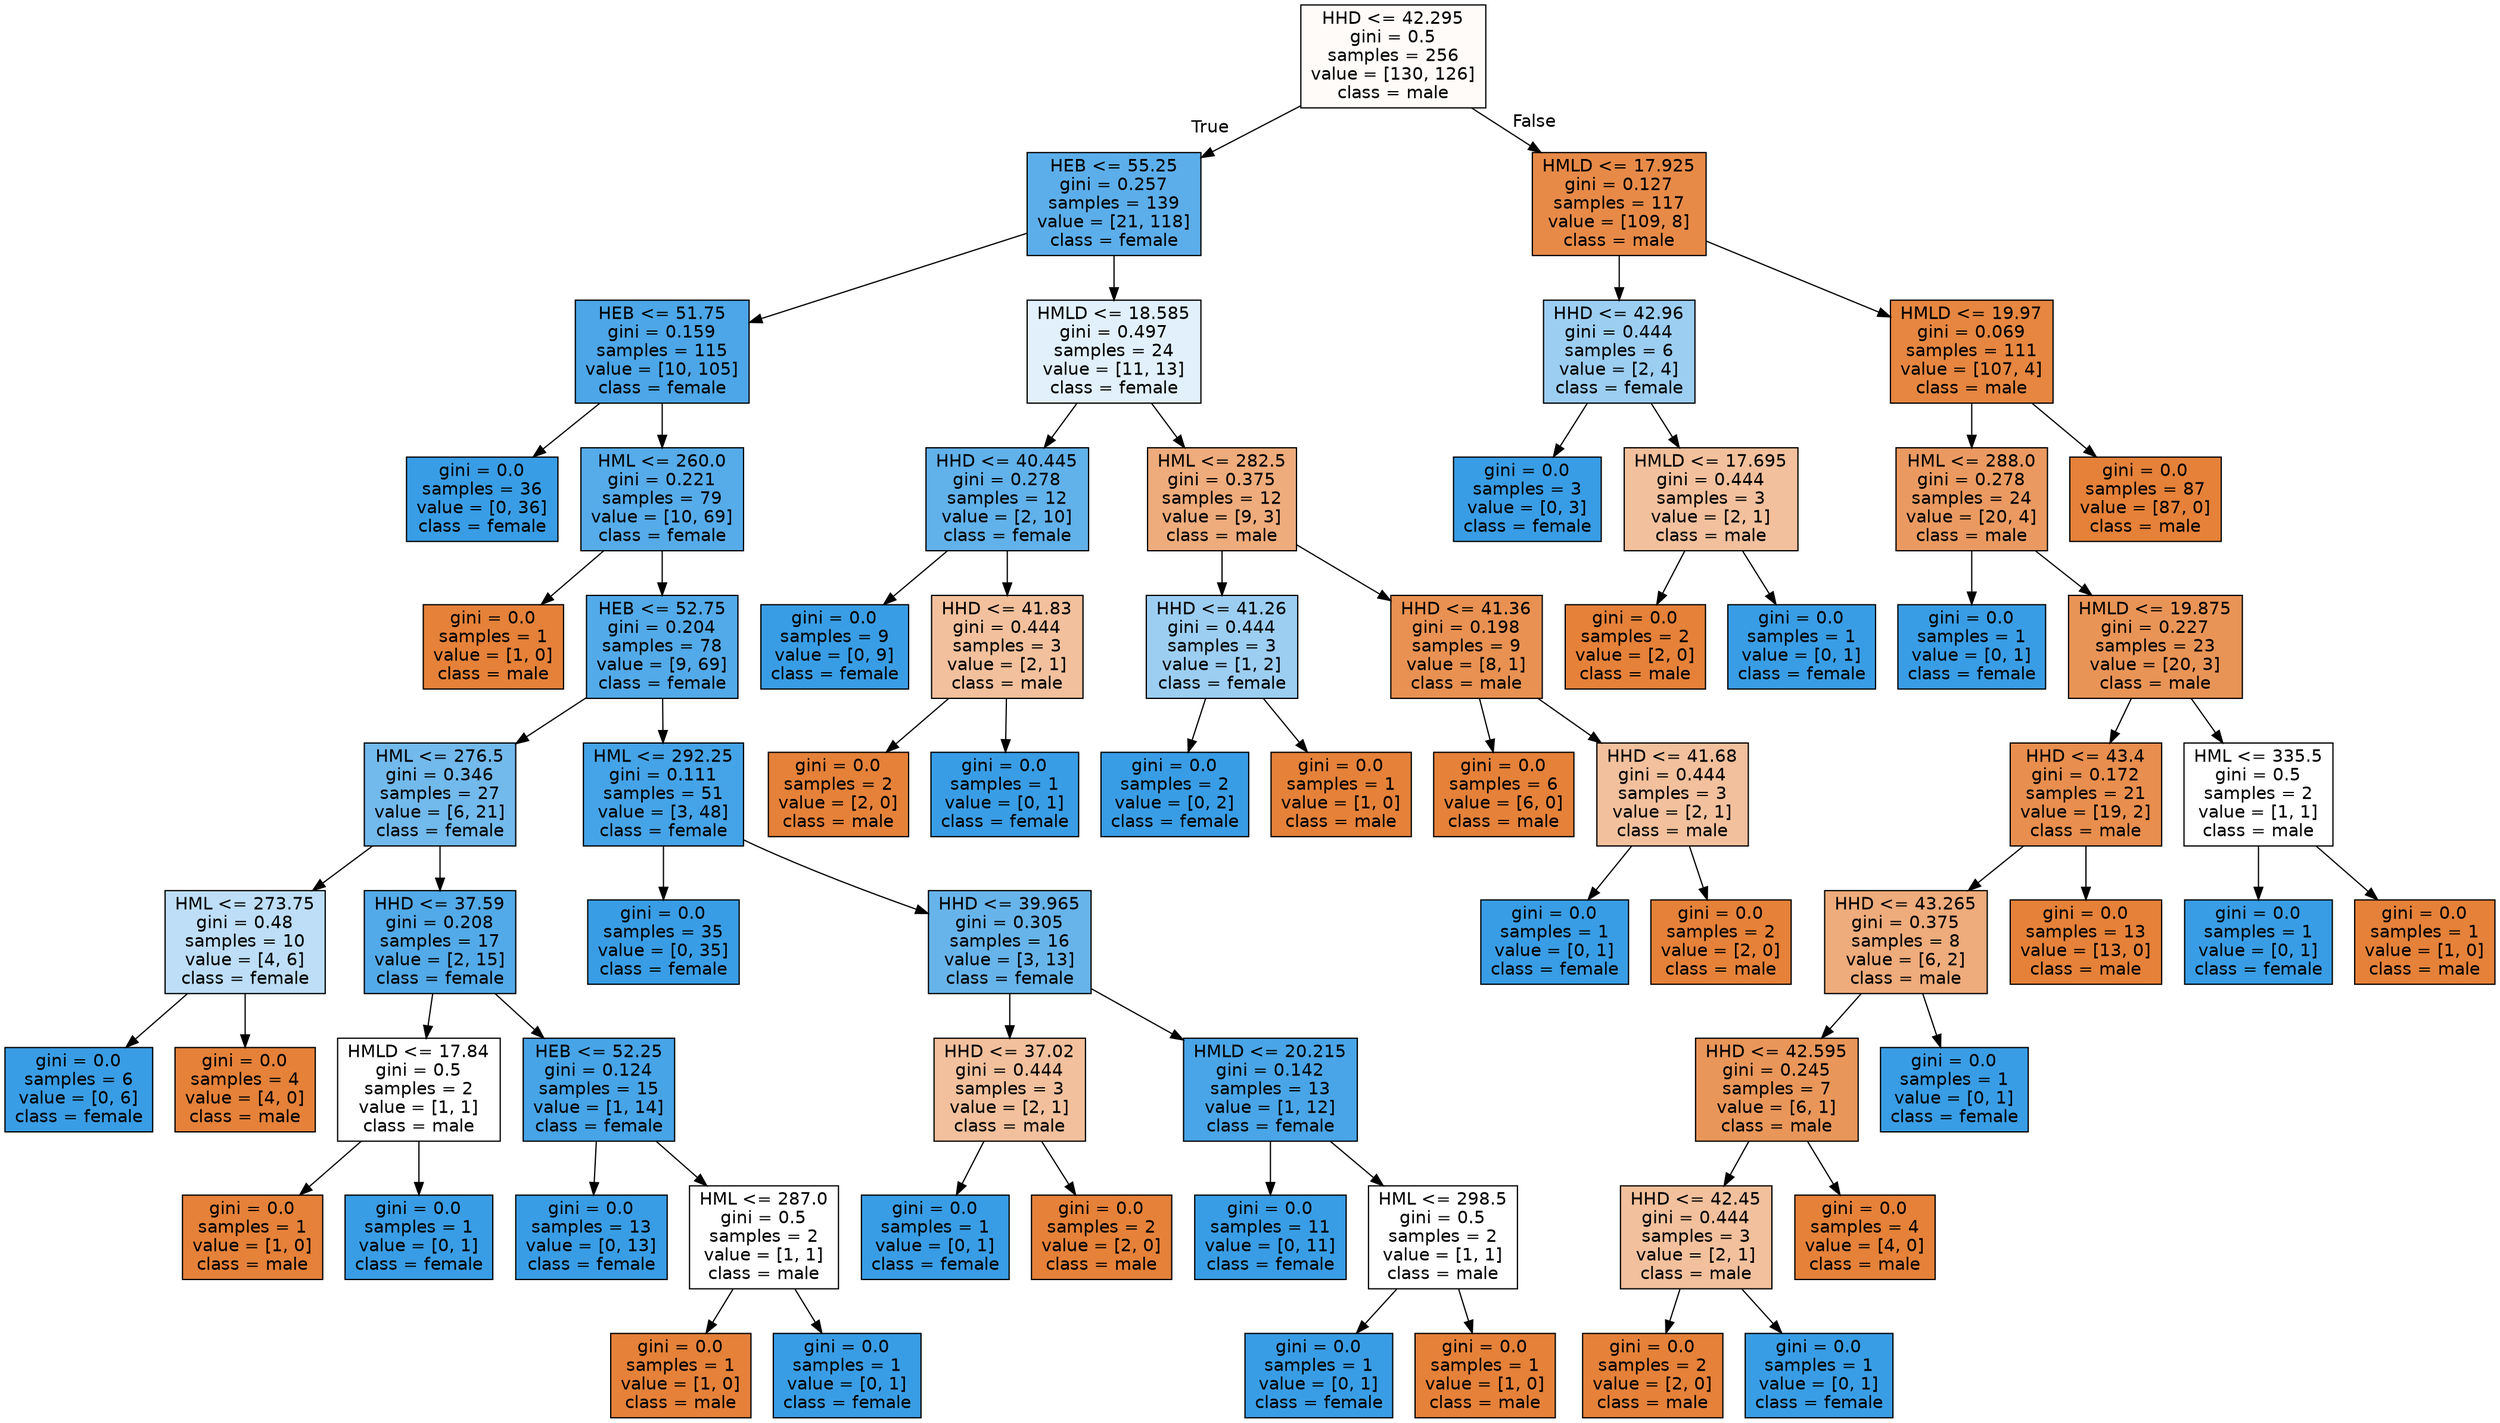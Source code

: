 digraph Tree {
node [shape=box, style="filled", color="black", fontname="helvetica"] ;
edge [fontname="helvetica"] ;
0 [label="HHD <= 42.295\ngini = 0.5\nsamples = 256\nvalue = [130, 126]\nclass = male", fillcolor="#fefbf9"] ;
1 [label="HEB <= 55.25\ngini = 0.257\nsamples = 139\nvalue = [21, 118]\nclass = female", fillcolor="#5caeea"] ;
0 -> 1 [labeldistance=2.5, labelangle=45, headlabel="True"] ;
2 [label="HEB <= 51.75\ngini = 0.159\nsamples = 115\nvalue = [10, 105]\nclass = female", fillcolor="#4ca6e7"] ;
1 -> 2 ;
3 [label="gini = 0.0\nsamples = 36\nvalue = [0, 36]\nclass = female", fillcolor="#399de5"] ;
2 -> 3 ;
4 [label="HML <= 260.0\ngini = 0.221\nsamples = 79\nvalue = [10, 69]\nclass = female", fillcolor="#56abe9"] ;
2 -> 4 ;
5 [label="gini = 0.0\nsamples = 1\nvalue = [1, 0]\nclass = male", fillcolor="#e58139"] ;
4 -> 5 ;
6 [label="HEB <= 52.75\ngini = 0.204\nsamples = 78\nvalue = [9, 69]\nclass = female", fillcolor="#53aae8"] ;
4 -> 6 ;
7 [label="HML <= 276.5\ngini = 0.346\nsamples = 27\nvalue = [6, 21]\nclass = female", fillcolor="#72b9ec"] ;
6 -> 7 ;
8 [label="HML <= 273.75\ngini = 0.48\nsamples = 10\nvalue = [4, 6]\nclass = female", fillcolor="#bddef6"] ;
7 -> 8 ;
9 [label="gini = 0.0\nsamples = 6\nvalue = [0, 6]\nclass = female", fillcolor="#399de5"] ;
8 -> 9 ;
10 [label="gini = 0.0\nsamples = 4\nvalue = [4, 0]\nclass = male", fillcolor="#e58139"] ;
8 -> 10 ;
11 [label="HHD <= 37.59\ngini = 0.208\nsamples = 17\nvalue = [2, 15]\nclass = female", fillcolor="#53aae8"] ;
7 -> 11 ;
12 [label="HMLD <= 17.84\ngini = 0.5\nsamples = 2\nvalue = [1, 1]\nclass = male", fillcolor="#ffffff"] ;
11 -> 12 ;
13 [label="gini = 0.0\nsamples = 1\nvalue = [1, 0]\nclass = male", fillcolor="#e58139"] ;
12 -> 13 ;
14 [label="gini = 0.0\nsamples = 1\nvalue = [0, 1]\nclass = female", fillcolor="#399de5"] ;
12 -> 14 ;
15 [label="HEB <= 52.25\ngini = 0.124\nsamples = 15\nvalue = [1, 14]\nclass = female", fillcolor="#47a4e7"] ;
11 -> 15 ;
16 [label="gini = 0.0\nsamples = 13\nvalue = [0, 13]\nclass = female", fillcolor="#399de5"] ;
15 -> 16 ;
17 [label="HML <= 287.0\ngini = 0.5\nsamples = 2\nvalue = [1, 1]\nclass = male", fillcolor="#ffffff"] ;
15 -> 17 ;
18 [label="gini = 0.0\nsamples = 1\nvalue = [1, 0]\nclass = male", fillcolor="#e58139"] ;
17 -> 18 ;
19 [label="gini = 0.0\nsamples = 1\nvalue = [0, 1]\nclass = female", fillcolor="#399de5"] ;
17 -> 19 ;
20 [label="HML <= 292.25\ngini = 0.111\nsamples = 51\nvalue = [3, 48]\nclass = female", fillcolor="#45a3e7"] ;
6 -> 20 ;
21 [label="gini = 0.0\nsamples = 35\nvalue = [0, 35]\nclass = female", fillcolor="#399de5"] ;
20 -> 21 ;
22 [label="HHD <= 39.965\ngini = 0.305\nsamples = 16\nvalue = [3, 13]\nclass = female", fillcolor="#67b4eb"] ;
20 -> 22 ;
23 [label="HHD <= 37.02\ngini = 0.444\nsamples = 3\nvalue = [2, 1]\nclass = male", fillcolor="#f2c09c"] ;
22 -> 23 ;
24 [label="gini = 0.0\nsamples = 1\nvalue = [0, 1]\nclass = female", fillcolor="#399de5"] ;
23 -> 24 ;
25 [label="gini = 0.0\nsamples = 2\nvalue = [2, 0]\nclass = male", fillcolor="#e58139"] ;
23 -> 25 ;
26 [label="HMLD <= 20.215\ngini = 0.142\nsamples = 13\nvalue = [1, 12]\nclass = female", fillcolor="#49a5e7"] ;
22 -> 26 ;
27 [label="gini = 0.0\nsamples = 11\nvalue = [0, 11]\nclass = female", fillcolor="#399de5"] ;
26 -> 27 ;
28 [label="HML <= 298.5\ngini = 0.5\nsamples = 2\nvalue = [1, 1]\nclass = male", fillcolor="#ffffff"] ;
26 -> 28 ;
29 [label="gini = 0.0\nsamples = 1\nvalue = [0, 1]\nclass = female", fillcolor="#399de5"] ;
28 -> 29 ;
30 [label="gini = 0.0\nsamples = 1\nvalue = [1, 0]\nclass = male", fillcolor="#e58139"] ;
28 -> 30 ;
31 [label="HMLD <= 18.585\ngini = 0.497\nsamples = 24\nvalue = [11, 13]\nclass = female", fillcolor="#e1f0fb"] ;
1 -> 31 ;
32 [label="HHD <= 40.445\ngini = 0.278\nsamples = 12\nvalue = [2, 10]\nclass = female", fillcolor="#61b1ea"] ;
31 -> 32 ;
33 [label="gini = 0.0\nsamples = 9\nvalue = [0, 9]\nclass = female", fillcolor="#399de5"] ;
32 -> 33 ;
34 [label="HHD <= 41.83\ngini = 0.444\nsamples = 3\nvalue = [2, 1]\nclass = male", fillcolor="#f2c09c"] ;
32 -> 34 ;
35 [label="gini = 0.0\nsamples = 2\nvalue = [2, 0]\nclass = male", fillcolor="#e58139"] ;
34 -> 35 ;
36 [label="gini = 0.0\nsamples = 1\nvalue = [0, 1]\nclass = female", fillcolor="#399de5"] ;
34 -> 36 ;
37 [label="HML <= 282.5\ngini = 0.375\nsamples = 12\nvalue = [9, 3]\nclass = male", fillcolor="#eeab7b"] ;
31 -> 37 ;
38 [label="HHD <= 41.26\ngini = 0.444\nsamples = 3\nvalue = [1, 2]\nclass = female", fillcolor="#9ccef2"] ;
37 -> 38 ;
39 [label="gini = 0.0\nsamples = 2\nvalue = [0, 2]\nclass = female", fillcolor="#399de5"] ;
38 -> 39 ;
40 [label="gini = 0.0\nsamples = 1\nvalue = [1, 0]\nclass = male", fillcolor="#e58139"] ;
38 -> 40 ;
41 [label="HHD <= 41.36\ngini = 0.198\nsamples = 9\nvalue = [8, 1]\nclass = male", fillcolor="#e89152"] ;
37 -> 41 ;
42 [label="gini = 0.0\nsamples = 6\nvalue = [6, 0]\nclass = male", fillcolor="#e58139"] ;
41 -> 42 ;
43 [label="HHD <= 41.68\ngini = 0.444\nsamples = 3\nvalue = [2, 1]\nclass = male", fillcolor="#f2c09c"] ;
41 -> 43 ;
44 [label="gini = 0.0\nsamples = 1\nvalue = [0, 1]\nclass = female", fillcolor="#399de5"] ;
43 -> 44 ;
45 [label="gini = 0.0\nsamples = 2\nvalue = [2, 0]\nclass = male", fillcolor="#e58139"] ;
43 -> 45 ;
46 [label="HMLD <= 17.925\ngini = 0.127\nsamples = 117\nvalue = [109, 8]\nclass = male", fillcolor="#e78a48"] ;
0 -> 46 [labeldistance=2.5, labelangle=-45, headlabel="False"] ;
47 [label="HHD <= 42.96\ngini = 0.444\nsamples = 6\nvalue = [2, 4]\nclass = female", fillcolor="#9ccef2"] ;
46 -> 47 ;
48 [label="gini = 0.0\nsamples = 3\nvalue = [0, 3]\nclass = female", fillcolor="#399de5"] ;
47 -> 48 ;
49 [label="HMLD <= 17.695\ngini = 0.444\nsamples = 3\nvalue = [2, 1]\nclass = male", fillcolor="#f2c09c"] ;
47 -> 49 ;
50 [label="gini = 0.0\nsamples = 2\nvalue = [2, 0]\nclass = male", fillcolor="#e58139"] ;
49 -> 50 ;
51 [label="gini = 0.0\nsamples = 1\nvalue = [0, 1]\nclass = female", fillcolor="#399de5"] ;
49 -> 51 ;
52 [label="HMLD <= 19.97\ngini = 0.069\nsamples = 111\nvalue = [107, 4]\nclass = male", fillcolor="#e68640"] ;
46 -> 52 ;
53 [label="HML <= 288.0\ngini = 0.278\nsamples = 24\nvalue = [20, 4]\nclass = male", fillcolor="#ea9a61"] ;
52 -> 53 ;
54 [label="gini = 0.0\nsamples = 1\nvalue = [0, 1]\nclass = female", fillcolor="#399de5"] ;
53 -> 54 ;
55 [label="HMLD <= 19.875\ngini = 0.227\nsamples = 23\nvalue = [20, 3]\nclass = male", fillcolor="#e99457"] ;
53 -> 55 ;
56 [label="HHD <= 43.4\ngini = 0.172\nsamples = 21\nvalue = [19, 2]\nclass = male", fillcolor="#e88e4e"] ;
55 -> 56 ;
57 [label="HHD <= 43.265\ngini = 0.375\nsamples = 8\nvalue = [6, 2]\nclass = male", fillcolor="#eeab7b"] ;
56 -> 57 ;
58 [label="HHD <= 42.595\ngini = 0.245\nsamples = 7\nvalue = [6, 1]\nclass = male", fillcolor="#e9965a"] ;
57 -> 58 ;
59 [label="HHD <= 42.45\ngini = 0.444\nsamples = 3\nvalue = [2, 1]\nclass = male", fillcolor="#f2c09c"] ;
58 -> 59 ;
60 [label="gini = 0.0\nsamples = 2\nvalue = [2, 0]\nclass = male", fillcolor="#e58139"] ;
59 -> 60 ;
61 [label="gini = 0.0\nsamples = 1\nvalue = [0, 1]\nclass = female", fillcolor="#399de5"] ;
59 -> 61 ;
62 [label="gini = 0.0\nsamples = 4\nvalue = [4, 0]\nclass = male", fillcolor="#e58139"] ;
58 -> 62 ;
63 [label="gini = 0.0\nsamples = 1\nvalue = [0, 1]\nclass = female", fillcolor="#399de5"] ;
57 -> 63 ;
64 [label="gini = 0.0\nsamples = 13\nvalue = [13, 0]\nclass = male", fillcolor="#e58139"] ;
56 -> 64 ;
65 [label="HML <= 335.5\ngini = 0.5\nsamples = 2\nvalue = [1, 1]\nclass = male", fillcolor="#ffffff"] ;
55 -> 65 ;
66 [label="gini = 0.0\nsamples = 1\nvalue = [0, 1]\nclass = female", fillcolor="#399de5"] ;
65 -> 66 ;
67 [label="gini = 0.0\nsamples = 1\nvalue = [1, 0]\nclass = male", fillcolor="#e58139"] ;
65 -> 67 ;
68 [label="gini = 0.0\nsamples = 87\nvalue = [87, 0]\nclass = male", fillcolor="#e58139"] ;
52 -> 68 ;
}